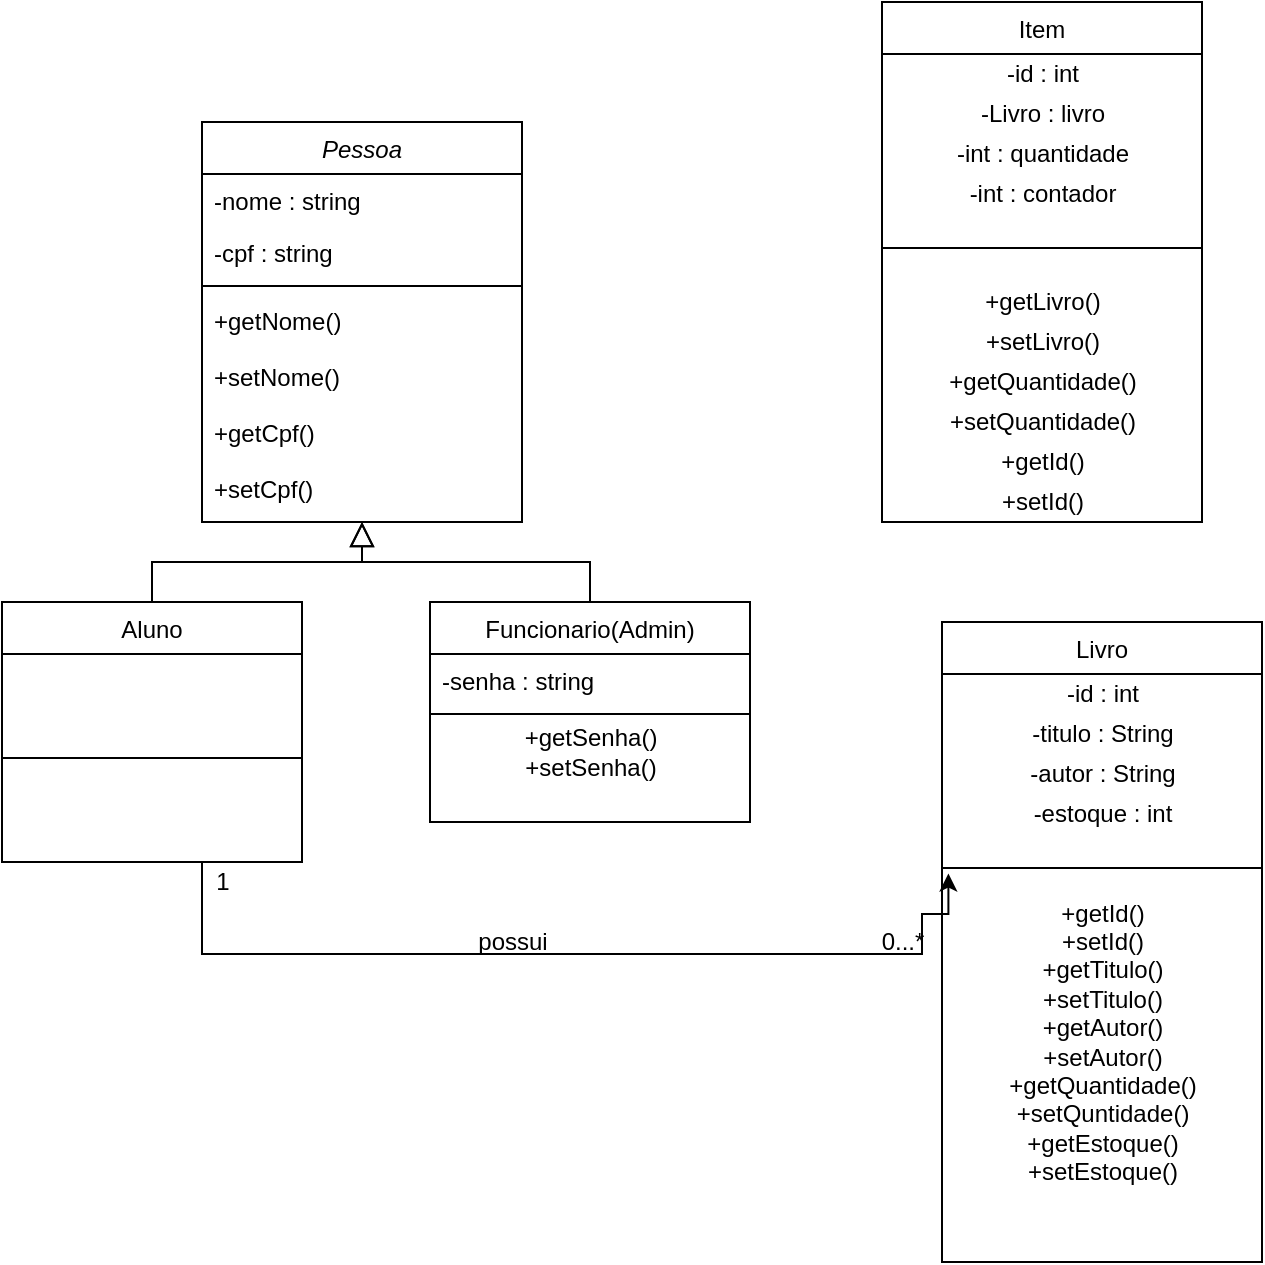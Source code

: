 <mxfile version="13.8.0" type="github">
  <diagram id="C5RBs43oDa-KdzZeNtuy" name="Page-1">
    <mxGraphModel dx="1278" dy="584" grid="1" gridSize="10" guides="1" tooltips="1" connect="1" arrows="1" fold="1" page="1" pageScale="1" pageWidth="827" pageHeight="1169" math="0" shadow="0">
      <root>
        <mxCell id="WIyWlLk6GJQsqaUBKTNV-0" />
        <mxCell id="WIyWlLk6GJQsqaUBKTNV-1" parent="WIyWlLk6GJQsqaUBKTNV-0" />
        <mxCell id="zkfFHV4jXpPFQw0GAbJ--0" value="Pessoa" style="swimlane;fontStyle=2;align=center;verticalAlign=top;childLayout=stackLayout;horizontal=1;startSize=26;horizontalStack=0;resizeParent=1;resizeLast=0;collapsible=1;marginBottom=0;rounded=0;shadow=0;strokeWidth=1;" parent="WIyWlLk6GJQsqaUBKTNV-1" vertex="1">
          <mxGeometry x="220" y="120" width="160" height="200" as="geometry">
            <mxRectangle x="230" y="140" width="160" height="26" as="alternateBounds" />
          </mxGeometry>
        </mxCell>
        <mxCell id="zkfFHV4jXpPFQw0GAbJ--1" value="-nome : string" style="text;align=left;verticalAlign=top;spacingLeft=4;spacingRight=4;overflow=hidden;rotatable=0;points=[[0,0.5],[1,0.5]];portConstraint=eastwest;" parent="zkfFHV4jXpPFQw0GAbJ--0" vertex="1">
          <mxGeometry y="26" width="160" height="26" as="geometry" />
        </mxCell>
        <mxCell id="zkfFHV4jXpPFQw0GAbJ--2" value="-cpf : string" style="text;align=left;verticalAlign=top;spacingLeft=4;spacingRight=4;overflow=hidden;rotatable=0;points=[[0,0.5],[1,0.5]];portConstraint=eastwest;rounded=0;shadow=0;html=0;" parent="zkfFHV4jXpPFQw0GAbJ--0" vertex="1">
          <mxGeometry y="52" width="160" height="26" as="geometry" />
        </mxCell>
        <mxCell id="zkfFHV4jXpPFQw0GAbJ--4" value="" style="line;html=1;strokeWidth=1;align=left;verticalAlign=middle;spacingTop=-1;spacingLeft=3;spacingRight=3;rotatable=0;labelPosition=right;points=[];portConstraint=eastwest;" parent="zkfFHV4jXpPFQw0GAbJ--0" vertex="1">
          <mxGeometry y="78" width="160" height="8" as="geometry" />
        </mxCell>
        <mxCell id="zkfFHV4jXpPFQw0GAbJ--5" value="+getNome()&#xa;&#xa;+setNome()&#xa;&#xa;+getCpf()&#xa;&#xa;+setCpf()&#xa;" style="text;align=left;verticalAlign=top;spacingLeft=4;spacingRight=4;overflow=hidden;rotatable=0;points=[[0,0.5],[1,0.5]];portConstraint=eastwest;" parent="zkfFHV4jXpPFQw0GAbJ--0" vertex="1">
          <mxGeometry y="86" width="160" height="114" as="geometry" />
        </mxCell>
        <mxCell id="zkfFHV4jXpPFQw0GAbJ--12" value="" style="endArrow=block;endSize=10;endFill=0;shadow=0;strokeWidth=1;rounded=0;edgeStyle=elbowEdgeStyle;elbow=vertical;" parent="WIyWlLk6GJQsqaUBKTNV-1" source="zkfFHV4jXpPFQw0GAbJ--6" target="zkfFHV4jXpPFQw0GAbJ--0" edge="1">
          <mxGeometry width="160" relative="1" as="geometry">
            <mxPoint x="200" y="203" as="sourcePoint" />
            <mxPoint x="200" y="203" as="targetPoint" />
          </mxGeometry>
        </mxCell>
        <mxCell id="zkfFHV4jXpPFQw0GAbJ--16" value="" style="endArrow=block;endSize=10;endFill=0;shadow=0;strokeWidth=1;rounded=0;edgeStyle=elbowEdgeStyle;elbow=vertical;" parent="WIyWlLk6GJQsqaUBKTNV-1" source="zkfFHV4jXpPFQw0GAbJ--13" target="zkfFHV4jXpPFQw0GAbJ--0" edge="1">
          <mxGeometry width="160" relative="1" as="geometry">
            <mxPoint x="210" y="373" as="sourcePoint" />
            <mxPoint x="310" y="271" as="targetPoint" />
          </mxGeometry>
        </mxCell>
        <mxCell id="zkfFHV4jXpPFQw0GAbJ--13" value="Funcionario(Admin)" style="swimlane;fontStyle=0;align=center;verticalAlign=top;childLayout=stackLayout;horizontal=1;startSize=26;horizontalStack=0;resizeParent=1;resizeLast=0;collapsible=1;marginBottom=0;rounded=0;shadow=0;strokeWidth=1;" parent="WIyWlLk6GJQsqaUBKTNV-1" vertex="1">
          <mxGeometry x="334" y="360" width="160" height="110" as="geometry">
            <mxRectangle x="340" y="380" width="170" height="26" as="alternateBounds" />
          </mxGeometry>
        </mxCell>
        <mxCell id="zkfFHV4jXpPFQw0GAbJ--14" value="-senha : string" style="text;align=left;verticalAlign=top;spacingLeft=4;spacingRight=4;overflow=hidden;rotatable=0;points=[[0,0.5],[1,0.5]];portConstraint=eastwest;" parent="zkfFHV4jXpPFQw0GAbJ--13" vertex="1">
          <mxGeometry y="26" width="160" height="26" as="geometry" />
        </mxCell>
        <mxCell id="zkfFHV4jXpPFQw0GAbJ--15" value="" style="line;html=1;strokeWidth=1;align=left;verticalAlign=middle;spacingTop=-1;spacingLeft=3;spacingRight=3;rotatable=0;labelPosition=right;points=[];portConstraint=eastwest;" parent="zkfFHV4jXpPFQw0GAbJ--13" vertex="1">
          <mxGeometry y="52" width="160" height="8" as="geometry" />
        </mxCell>
        <mxCell id="JBg6Al40PaS6GODgT6V6-5" value="+getSenha()&lt;br&gt;+setSenha()" style="text;html=1;align=center;verticalAlign=middle;resizable=0;points=[];autosize=1;" parent="zkfFHV4jXpPFQw0GAbJ--13" vertex="1">
          <mxGeometry y="60" width="160" height="30" as="geometry" />
        </mxCell>
        <mxCell id="JBg6Al40PaS6GODgT6V6-7" value="Livro" style="swimlane;fontStyle=0;align=center;verticalAlign=top;childLayout=stackLayout;horizontal=1;startSize=26;horizontalStack=0;resizeParent=1;resizeLast=0;collapsible=1;marginBottom=0;rounded=0;shadow=0;strokeWidth=1;" parent="WIyWlLk6GJQsqaUBKTNV-1" vertex="1">
          <mxGeometry x="590" y="370" width="160" height="320" as="geometry">
            <mxRectangle x="130" y="380" width="160" height="26" as="alternateBounds" />
          </mxGeometry>
        </mxCell>
        <mxCell id="JBg6Al40PaS6GODgT6V6-9" value="-id : int" style="text;html=1;align=center;verticalAlign=middle;resizable=0;points=[];autosize=1;" parent="JBg6Al40PaS6GODgT6V6-7" vertex="1">
          <mxGeometry y="26" width="160" height="20" as="geometry" />
        </mxCell>
        <mxCell id="JBg6Al40PaS6GODgT6V6-12" value="-titulo : String" style="text;html=1;align=center;verticalAlign=middle;resizable=0;points=[];autosize=1;" parent="JBg6Al40PaS6GODgT6V6-7" vertex="1">
          <mxGeometry y="46" width="160" height="20" as="geometry" />
        </mxCell>
        <mxCell id="JBg6Al40PaS6GODgT6V6-39" value="-autor : String" style="text;html=1;align=center;verticalAlign=middle;resizable=0;points=[];autosize=1;" parent="JBg6Al40PaS6GODgT6V6-7" vertex="1">
          <mxGeometry y="66" width="160" height="20" as="geometry" />
        </mxCell>
        <mxCell id="JBg6Al40PaS6GODgT6V6-14" value="-estoque : int" style="text;html=1;align=center;verticalAlign=middle;resizable=0;points=[];autosize=1;" parent="JBg6Al40PaS6GODgT6V6-7" vertex="1">
          <mxGeometry y="86" width="160" height="20" as="geometry" />
        </mxCell>
        <mxCell id="JBg6Al40PaS6GODgT6V6-8" value="" style="line;html=1;strokeWidth=1;align=left;verticalAlign=middle;spacingTop=-1;spacingLeft=3;spacingRight=3;rotatable=0;labelPosition=right;points=[];portConstraint=eastwest;" parent="JBg6Al40PaS6GODgT6V6-7" vertex="1">
          <mxGeometry y="106" width="160" height="34" as="geometry" />
        </mxCell>
        <mxCell id="JBg6Al40PaS6GODgT6V6-16" value="+getId()&lt;br&gt;+setId()&lt;br&gt;+getTitulo()&lt;br&gt;+setTitulo()&lt;br&gt;+getAutor()&lt;br&gt;+setAutor()&lt;br&gt;+getQuantidade()&lt;br&gt;+setQuntidade()&lt;br&gt;+getEstoque()&lt;br&gt;+setEstoque()" style="text;html=1;align=center;verticalAlign=middle;resizable=0;points=[];autosize=1;" parent="JBg6Al40PaS6GODgT6V6-7" vertex="1">
          <mxGeometry y="140" width="160" height="140" as="geometry" />
        </mxCell>
        <mxCell id="JBg6Al40PaS6GODgT6V6-42" style="edgeStyle=orthogonalEdgeStyle;rounded=0;orthogonalLoop=1;jettySize=auto;html=1;exitX=0.5;exitY=1;exitDx=0;exitDy=0;entryX=0.02;entryY=0.582;entryDx=0;entryDy=0;entryPerimeter=0;endArrow=classic;endFill=1;" parent="WIyWlLk6GJQsqaUBKTNV-1" source="zkfFHV4jXpPFQw0GAbJ--6" target="JBg6Al40PaS6GODgT6V6-8" edge="1">
          <mxGeometry relative="1" as="geometry">
            <Array as="points">
              <mxPoint x="220" y="490" />
              <mxPoint x="220" y="536" />
              <mxPoint x="580" y="536" />
              <mxPoint x="580" y="516" />
            </Array>
          </mxGeometry>
        </mxCell>
        <mxCell id="zkfFHV4jXpPFQw0GAbJ--6" value="Aluno" style="swimlane;fontStyle=0;align=center;verticalAlign=top;childLayout=stackLayout;horizontal=1;startSize=26;horizontalStack=0;resizeParent=1;resizeLast=0;collapsible=1;marginBottom=0;rounded=0;shadow=0;strokeWidth=1;" parent="WIyWlLk6GJQsqaUBKTNV-1" vertex="1">
          <mxGeometry x="120" y="360" width="150" height="130" as="geometry">
            <mxRectangle x="130" y="380" width="160" height="26" as="alternateBounds" />
          </mxGeometry>
        </mxCell>
        <mxCell id="zkfFHV4jXpPFQw0GAbJ--9" value="" style="line;html=1;strokeWidth=1;align=left;verticalAlign=middle;spacingTop=-1;spacingLeft=3;spacingRight=3;rotatable=0;labelPosition=right;points=[];portConstraint=eastwest;" parent="zkfFHV4jXpPFQw0GAbJ--6" vertex="1">
          <mxGeometry y="26" width="150" height="104" as="geometry" />
        </mxCell>
        <mxCell id="JBg6Al40PaS6GODgT6V6-43" value="possui" style="text;html=1;align=center;verticalAlign=middle;resizable=0;points=[];autosize=1;" parent="WIyWlLk6GJQsqaUBKTNV-1" vertex="1">
          <mxGeometry x="350" y="520" width="50" height="20" as="geometry" />
        </mxCell>
        <mxCell id="JBg6Al40PaS6GODgT6V6-44" value="0...*" style="text;html=1;align=center;verticalAlign=middle;resizable=0;points=[];autosize=1;" parent="WIyWlLk6GJQsqaUBKTNV-1" vertex="1">
          <mxGeometry x="550" y="520" width="40" height="20" as="geometry" />
        </mxCell>
        <mxCell id="JBg6Al40PaS6GODgT6V6-46" value="1" style="text;html=1;align=center;verticalAlign=middle;resizable=0;points=[];autosize=1;" parent="WIyWlLk6GJQsqaUBKTNV-1" vertex="1">
          <mxGeometry x="220" y="490" width="20" height="20" as="geometry" />
        </mxCell>
        <mxCell id="G_vUV1-rofZ2UAqs74kX-10" value="Item" style="swimlane;fontStyle=0;align=center;verticalAlign=top;childLayout=stackLayout;horizontal=1;startSize=26;horizontalStack=0;resizeParent=1;resizeLast=0;collapsible=1;marginBottom=0;rounded=0;shadow=0;strokeWidth=1;" vertex="1" parent="WIyWlLk6GJQsqaUBKTNV-1">
          <mxGeometry x="560" y="60" width="160" height="260" as="geometry">
            <mxRectangle x="130" y="380" width="160" height="26" as="alternateBounds" />
          </mxGeometry>
        </mxCell>
        <mxCell id="G_vUV1-rofZ2UAqs74kX-11" value="-id : int" style="text;html=1;align=center;verticalAlign=middle;resizable=0;points=[];autosize=1;" vertex="1" parent="G_vUV1-rofZ2UAqs74kX-10">
          <mxGeometry y="26" width="160" height="20" as="geometry" />
        </mxCell>
        <mxCell id="G_vUV1-rofZ2UAqs74kX-12" value="-Livro : livro" style="text;html=1;align=center;verticalAlign=middle;resizable=0;points=[];autosize=1;" vertex="1" parent="G_vUV1-rofZ2UAqs74kX-10">
          <mxGeometry y="46" width="160" height="20" as="geometry" />
        </mxCell>
        <mxCell id="G_vUV1-rofZ2UAqs74kX-13" value="-int : quantidade" style="text;html=1;align=center;verticalAlign=middle;resizable=0;points=[];autosize=1;" vertex="1" parent="G_vUV1-rofZ2UAqs74kX-10">
          <mxGeometry y="66" width="160" height="20" as="geometry" />
        </mxCell>
        <mxCell id="G_vUV1-rofZ2UAqs74kX-14" value="-int : contador" style="text;html=1;align=center;verticalAlign=middle;resizable=0;points=[];autosize=1;" vertex="1" parent="G_vUV1-rofZ2UAqs74kX-10">
          <mxGeometry y="86" width="160" height="20" as="geometry" />
        </mxCell>
        <mxCell id="G_vUV1-rofZ2UAqs74kX-15" value="" style="line;html=1;strokeWidth=1;align=left;verticalAlign=middle;spacingTop=-1;spacingLeft=3;spacingRight=3;rotatable=0;labelPosition=right;points=[];portConstraint=eastwest;" vertex="1" parent="G_vUV1-rofZ2UAqs74kX-10">
          <mxGeometry y="106" width="160" height="34" as="geometry" />
        </mxCell>
        <mxCell id="G_vUV1-rofZ2UAqs74kX-18" value="+getLivro()" style="text;html=1;align=center;verticalAlign=middle;resizable=0;points=[];autosize=1;" vertex="1" parent="G_vUV1-rofZ2UAqs74kX-10">
          <mxGeometry y="140" width="160" height="20" as="geometry" />
        </mxCell>
        <mxCell id="G_vUV1-rofZ2UAqs74kX-19" value="+setLivro()" style="text;html=1;align=center;verticalAlign=middle;resizable=0;points=[];autosize=1;" vertex="1" parent="G_vUV1-rofZ2UAqs74kX-10">
          <mxGeometry y="160" width="160" height="20" as="geometry" />
        </mxCell>
        <mxCell id="G_vUV1-rofZ2UAqs74kX-20" value="+getQuantidade()" style="text;html=1;align=center;verticalAlign=middle;resizable=0;points=[];autosize=1;" vertex="1" parent="G_vUV1-rofZ2UAqs74kX-10">
          <mxGeometry y="180" width="160" height="20" as="geometry" />
        </mxCell>
        <mxCell id="G_vUV1-rofZ2UAqs74kX-21" value="+setQuantidade()" style="text;html=1;align=center;verticalAlign=middle;resizable=0;points=[];autosize=1;" vertex="1" parent="G_vUV1-rofZ2UAqs74kX-10">
          <mxGeometry y="200" width="160" height="20" as="geometry" />
        </mxCell>
        <mxCell id="G_vUV1-rofZ2UAqs74kX-22" value="+getId()" style="text;html=1;align=center;verticalAlign=middle;resizable=0;points=[];autosize=1;" vertex="1" parent="G_vUV1-rofZ2UAqs74kX-10">
          <mxGeometry y="220" width="160" height="20" as="geometry" />
        </mxCell>
        <mxCell id="G_vUV1-rofZ2UAqs74kX-23" value="+setId()" style="text;html=1;align=center;verticalAlign=middle;resizable=0;points=[];autosize=1;" vertex="1" parent="G_vUV1-rofZ2UAqs74kX-10">
          <mxGeometry y="240" width="160" height="20" as="geometry" />
        </mxCell>
      </root>
    </mxGraphModel>
  </diagram>
</mxfile>
